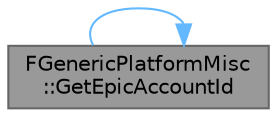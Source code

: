 digraph "FGenericPlatformMisc::GetEpicAccountId"
{
 // INTERACTIVE_SVG=YES
 // LATEX_PDF_SIZE
  bgcolor="transparent";
  edge [fontname=Helvetica,fontsize=10,labelfontname=Helvetica,labelfontsize=10];
  node [fontname=Helvetica,fontsize=10,shape=box,height=0.2,width=0.4];
  rankdir="LR";
  Node1 [id="Node000001",label="FGenericPlatformMisc\l::GetEpicAccountId",height=0.2,width=0.4,color="gray40", fillcolor="grey60", style="filled", fontcolor="black",tooltip="Get the Epic account ID for the user who last used the Launcher."];
  Node1 -> Node1 [id="edge1_Node000001_Node000001",color="steelblue1",style="solid",tooltip=" "];
}
